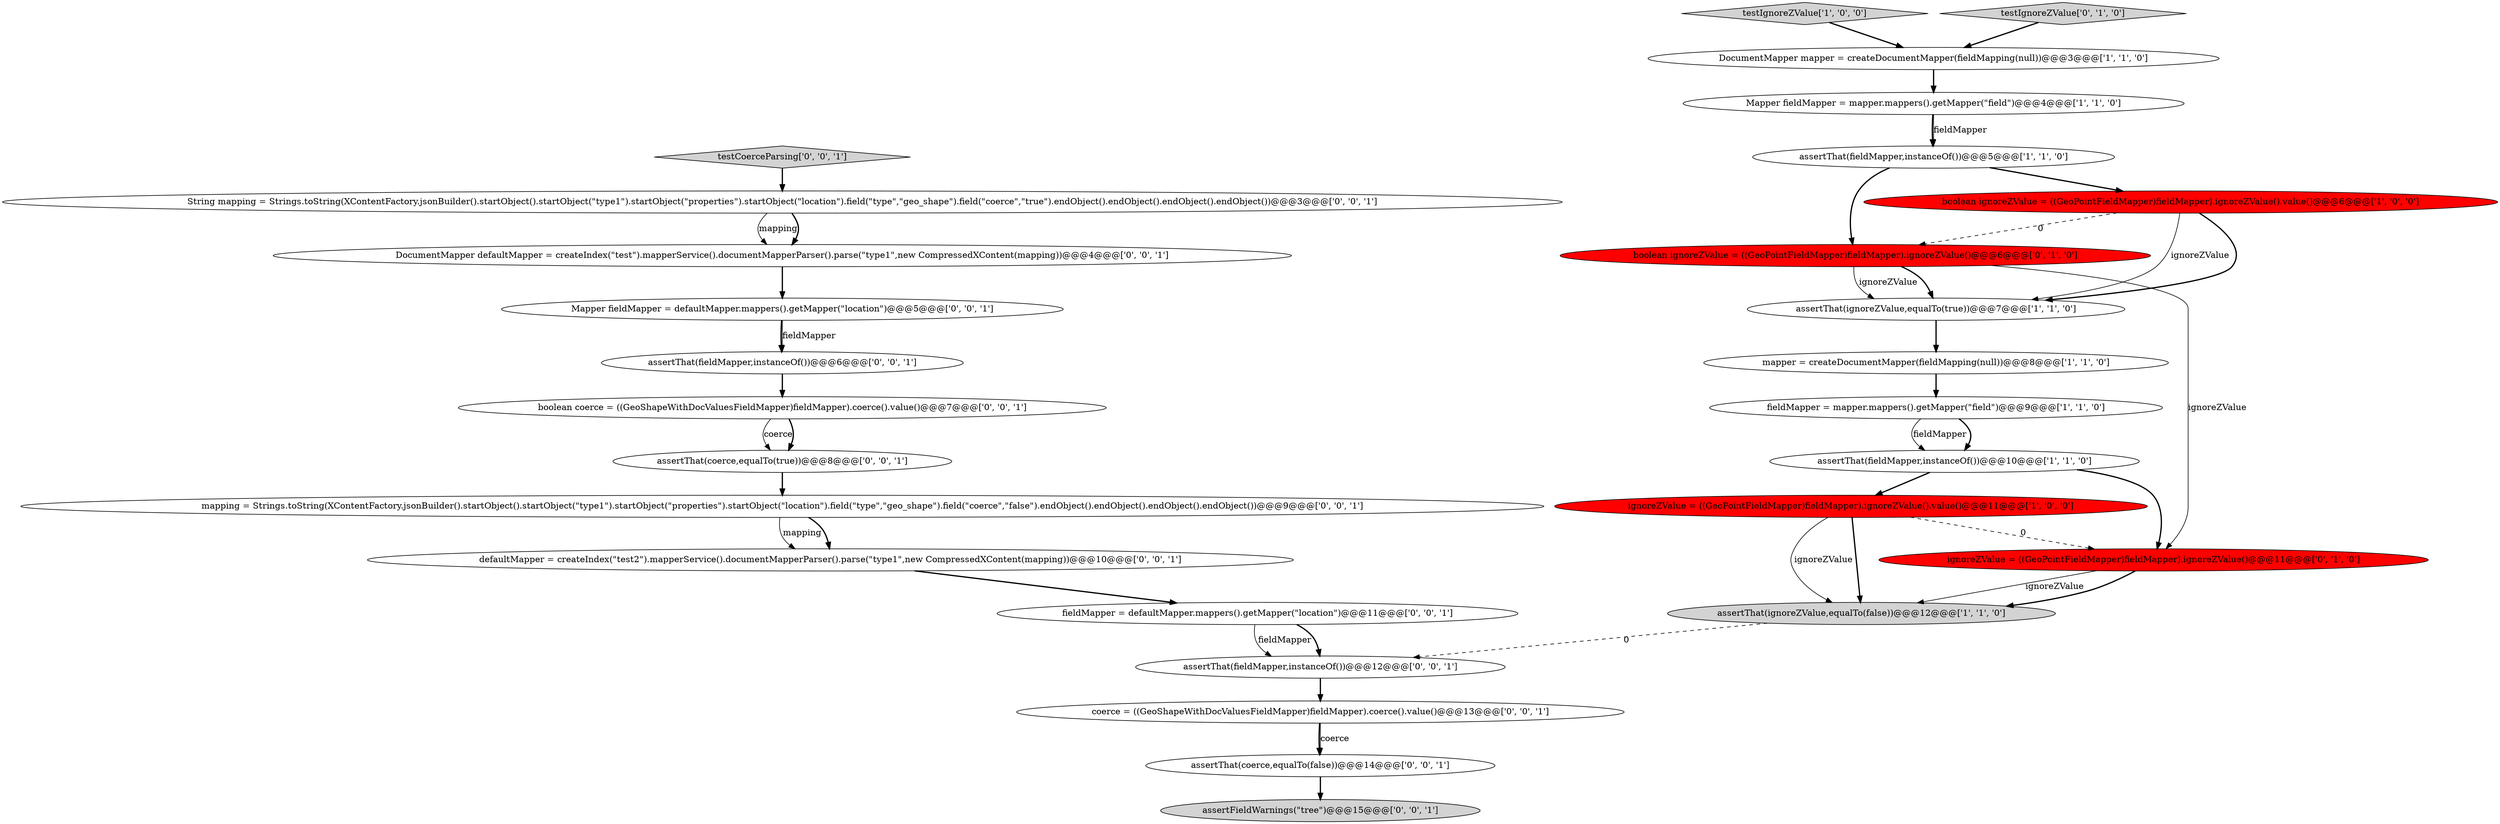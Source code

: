 digraph {
12 [style = filled, label = "boolean ignoreZValue = ((GeoPointFieldMapper)fieldMapper).ignoreZValue()@@@6@@@['0', '1', '0']", fillcolor = red, shape = ellipse image = "AAA1AAABBB2BBB"];
21 [style = filled, label = "String mapping = Strings.toString(XContentFactory.jsonBuilder().startObject().startObject(\"type1\").startObject(\"properties\").startObject(\"location\").field(\"type\",\"geo_shape\").field(\"coerce\",\"true\").endObject().endObject().endObject().endObject())@@@3@@@['0', '0', '1']", fillcolor = white, shape = ellipse image = "AAA0AAABBB3BBB"];
16 [style = filled, label = "assertThat(fieldMapper,instanceOf())@@@12@@@['0', '0', '1']", fillcolor = white, shape = ellipse image = "AAA0AAABBB3BBB"];
15 [style = filled, label = "coerce = ((GeoShapeWithDocValuesFieldMapper)fieldMapper).coerce().value()@@@13@@@['0', '0', '1']", fillcolor = white, shape = ellipse image = "AAA0AAABBB3BBB"];
4 [style = filled, label = "DocumentMapper mapper = createDocumentMapper(fieldMapping(null))@@@3@@@['1', '1', '0']", fillcolor = white, shape = ellipse image = "AAA0AAABBB1BBB"];
18 [style = filled, label = "assertThat(coerce,equalTo(false))@@@14@@@['0', '0', '1']", fillcolor = white, shape = ellipse image = "AAA0AAABBB3BBB"];
3 [style = filled, label = "assertThat(fieldMapper,instanceOf())@@@10@@@['1', '1', '0']", fillcolor = white, shape = ellipse image = "AAA0AAABBB1BBB"];
26 [style = filled, label = "assertThat(fieldMapper,instanceOf())@@@6@@@['0', '0', '1']", fillcolor = white, shape = ellipse image = "AAA0AAABBB3BBB"];
22 [style = filled, label = "mapping = Strings.toString(XContentFactory.jsonBuilder().startObject().startObject(\"type1\").startObject(\"properties\").startObject(\"location\").field(\"type\",\"geo_shape\").field(\"coerce\",\"false\").endObject().endObject().endObject().endObject())@@@9@@@['0', '0', '1']", fillcolor = white, shape = ellipse image = "AAA0AAABBB3BBB"];
9 [style = filled, label = "testIgnoreZValue['1', '0', '0']", fillcolor = lightgray, shape = diamond image = "AAA0AAABBB1BBB"];
2 [style = filled, label = "ignoreZValue = ((GeoPointFieldMapper)fieldMapper).ignoreZValue().value()@@@11@@@['1', '0', '0']", fillcolor = red, shape = ellipse image = "AAA1AAABBB1BBB"];
19 [style = filled, label = "assertThat(coerce,equalTo(true))@@@8@@@['0', '0', '1']", fillcolor = white, shape = ellipse image = "AAA0AAABBB3BBB"];
20 [style = filled, label = "defaultMapper = createIndex(\"test2\").mapperService().documentMapperParser().parse(\"type1\",new CompressedXContent(mapping))@@@10@@@['0', '0', '1']", fillcolor = white, shape = ellipse image = "AAA0AAABBB3BBB"];
5 [style = filled, label = "Mapper fieldMapper = mapper.mappers().getMapper(\"field\")@@@4@@@['1', '1', '0']", fillcolor = white, shape = ellipse image = "AAA0AAABBB1BBB"];
10 [style = filled, label = "mapper = createDocumentMapper(fieldMapping(null))@@@8@@@['1', '1', '0']", fillcolor = white, shape = ellipse image = "AAA0AAABBB1BBB"];
17 [style = filled, label = "testCoerceParsing['0', '0', '1']", fillcolor = lightgray, shape = diamond image = "AAA0AAABBB3BBB"];
27 [style = filled, label = "fieldMapper = defaultMapper.mappers().getMapper(\"location\")@@@11@@@['0', '0', '1']", fillcolor = white, shape = ellipse image = "AAA0AAABBB3BBB"];
11 [style = filled, label = "ignoreZValue = ((GeoPointFieldMapper)fieldMapper).ignoreZValue()@@@11@@@['0', '1', '0']", fillcolor = red, shape = ellipse image = "AAA1AAABBB2BBB"];
1 [style = filled, label = "fieldMapper = mapper.mappers().getMapper(\"field\")@@@9@@@['1', '1', '0']", fillcolor = white, shape = ellipse image = "AAA0AAABBB1BBB"];
0 [style = filled, label = "assertThat(fieldMapper,instanceOf())@@@5@@@['1', '1', '0']", fillcolor = white, shape = ellipse image = "AAA0AAABBB1BBB"];
14 [style = filled, label = "DocumentMapper defaultMapper = createIndex(\"test\").mapperService().documentMapperParser().parse(\"type1\",new CompressedXContent(mapping))@@@4@@@['0', '0', '1']", fillcolor = white, shape = ellipse image = "AAA0AAABBB3BBB"];
25 [style = filled, label = "boolean coerce = ((GeoShapeWithDocValuesFieldMapper)fieldMapper).coerce().value()@@@7@@@['0', '0', '1']", fillcolor = white, shape = ellipse image = "AAA0AAABBB3BBB"];
8 [style = filled, label = "assertThat(ignoreZValue,equalTo(false))@@@12@@@['1', '1', '0']", fillcolor = lightgray, shape = ellipse image = "AAA0AAABBB1BBB"];
23 [style = filled, label = "Mapper fieldMapper = defaultMapper.mappers().getMapper(\"location\")@@@5@@@['0', '0', '1']", fillcolor = white, shape = ellipse image = "AAA0AAABBB3BBB"];
7 [style = filled, label = "assertThat(ignoreZValue,equalTo(true))@@@7@@@['1', '1', '0']", fillcolor = white, shape = ellipse image = "AAA0AAABBB1BBB"];
6 [style = filled, label = "boolean ignoreZValue = ((GeoPointFieldMapper)fieldMapper).ignoreZValue().value()@@@6@@@['1', '0', '0']", fillcolor = red, shape = ellipse image = "AAA1AAABBB1BBB"];
13 [style = filled, label = "testIgnoreZValue['0', '1', '0']", fillcolor = lightgray, shape = diamond image = "AAA0AAABBB2BBB"];
24 [style = filled, label = "assertFieldWarnings(\"tree\")@@@15@@@['0', '0', '1']", fillcolor = lightgray, shape = ellipse image = "AAA0AAABBB3BBB"];
16->15 [style = bold, label=""];
2->8 [style = solid, label="ignoreZValue"];
8->16 [style = dashed, label="0"];
18->24 [style = bold, label=""];
25->19 [style = solid, label="coerce"];
7->10 [style = bold, label=""];
0->6 [style = bold, label=""];
0->12 [style = bold, label=""];
26->25 [style = bold, label=""];
9->4 [style = bold, label=""];
21->14 [style = solid, label="mapping"];
27->16 [style = solid, label="fieldMapper"];
1->3 [style = bold, label=""];
3->11 [style = bold, label=""];
23->26 [style = bold, label=""];
27->16 [style = bold, label=""];
23->26 [style = solid, label="fieldMapper"];
1->3 [style = solid, label="fieldMapper"];
15->18 [style = bold, label=""];
12->11 [style = solid, label="ignoreZValue"];
12->7 [style = bold, label=""];
6->7 [style = solid, label="ignoreZValue"];
20->27 [style = bold, label=""];
6->12 [style = dashed, label="0"];
11->8 [style = solid, label="ignoreZValue"];
22->20 [style = solid, label="mapping"];
3->2 [style = bold, label=""];
5->0 [style = bold, label=""];
14->23 [style = bold, label=""];
22->20 [style = bold, label=""];
5->0 [style = solid, label="fieldMapper"];
25->19 [style = bold, label=""];
15->18 [style = solid, label="coerce"];
11->8 [style = bold, label=""];
2->11 [style = dashed, label="0"];
6->7 [style = bold, label=""];
10->1 [style = bold, label=""];
19->22 [style = bold, label=""];
4->5 [style = bold, label=""];
17->21 [style = bold, label=""];
2->8 [style = bold, label=""];
12->7 [style = solid, label="ignoreZValue"];
21->14 [style = bold, label=""];
13->4 [style = bold, label=""];
}

